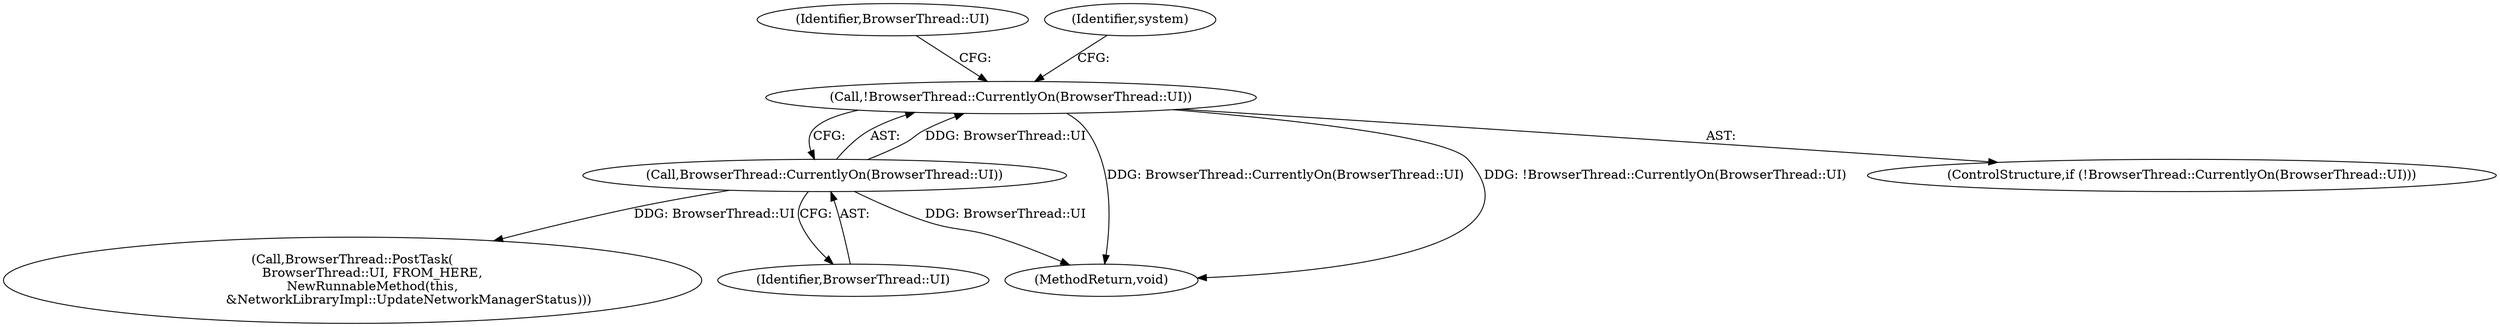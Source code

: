 digraph "0_Chrome_a3e2afaedd8190398ae45ccef34fcdee00fb19aa@API" {
"1000106" [label="(Call,!BrowserThread::CurrentlyOn(BrowserThread::UI))"];
"1000107" [label="(Call,BrowserThread::CurrentlyOn(BrowserThread::UI))"];
"1000110" [label="(Call,BrowserThread::PostTask(\n          BrowserThread::UI, FROM_HERE,\n          NewRunnableMethod(this,\n                            &NetworkLibraryImpl::UpdateNetworkManagerStatus)))"];
"1000220" [label="(MethodReturn,void)"];
"1000108" [label="(Identifier,BrowserThread::UI)"];
"1000111" [label="(Identifier,BrowserThread::UI)"];
"1000120" [label="(Identifier,system)"];
"1000106" [label="(Call,!BrowserThread::CurrentlyOn(BrowserThread::UI))"];
"1000105" [label="(ControlStructure,if (!BrowserThread::CurrentlyOn(BrowserThread::UI)))"];
"1000107" [label="(Call,BrowserThread::CurrentlyOn(BrowserThread::UI))"];
"1000106" -> "1000105"  [label="AST: "];
"1000106" -> "1000107"  [label="CFG: "];
"1000107" -> "1000106"  [label="AST: "];
"1000111" -> "1000106"  [label="CFG: "];
"1000120" -> "1000106"  [label="CFG: "];
"1000106" -> "1000220"  [label="DDG: BrowserThread::CurrentlyOn(BrowserThread::UI)"];
"1000106" -> "1000220"  [label="DDG: !BrowserThread::CurrentlyOn(BrowserThread::UI)"];
"1000107" -> "1000106"  [label="DDG: BrowserThread::UI"];
"1000107" -> "1000108"  [label="CFG: "];
"1000108" -> "1000107"  [label="AST: "];
"1000107" -> "1000220"  [label="DDG: BrowserThread::UI"];
"1000107" -> "1000110"  [label="DDG: BrowserThread::UI"];
}
